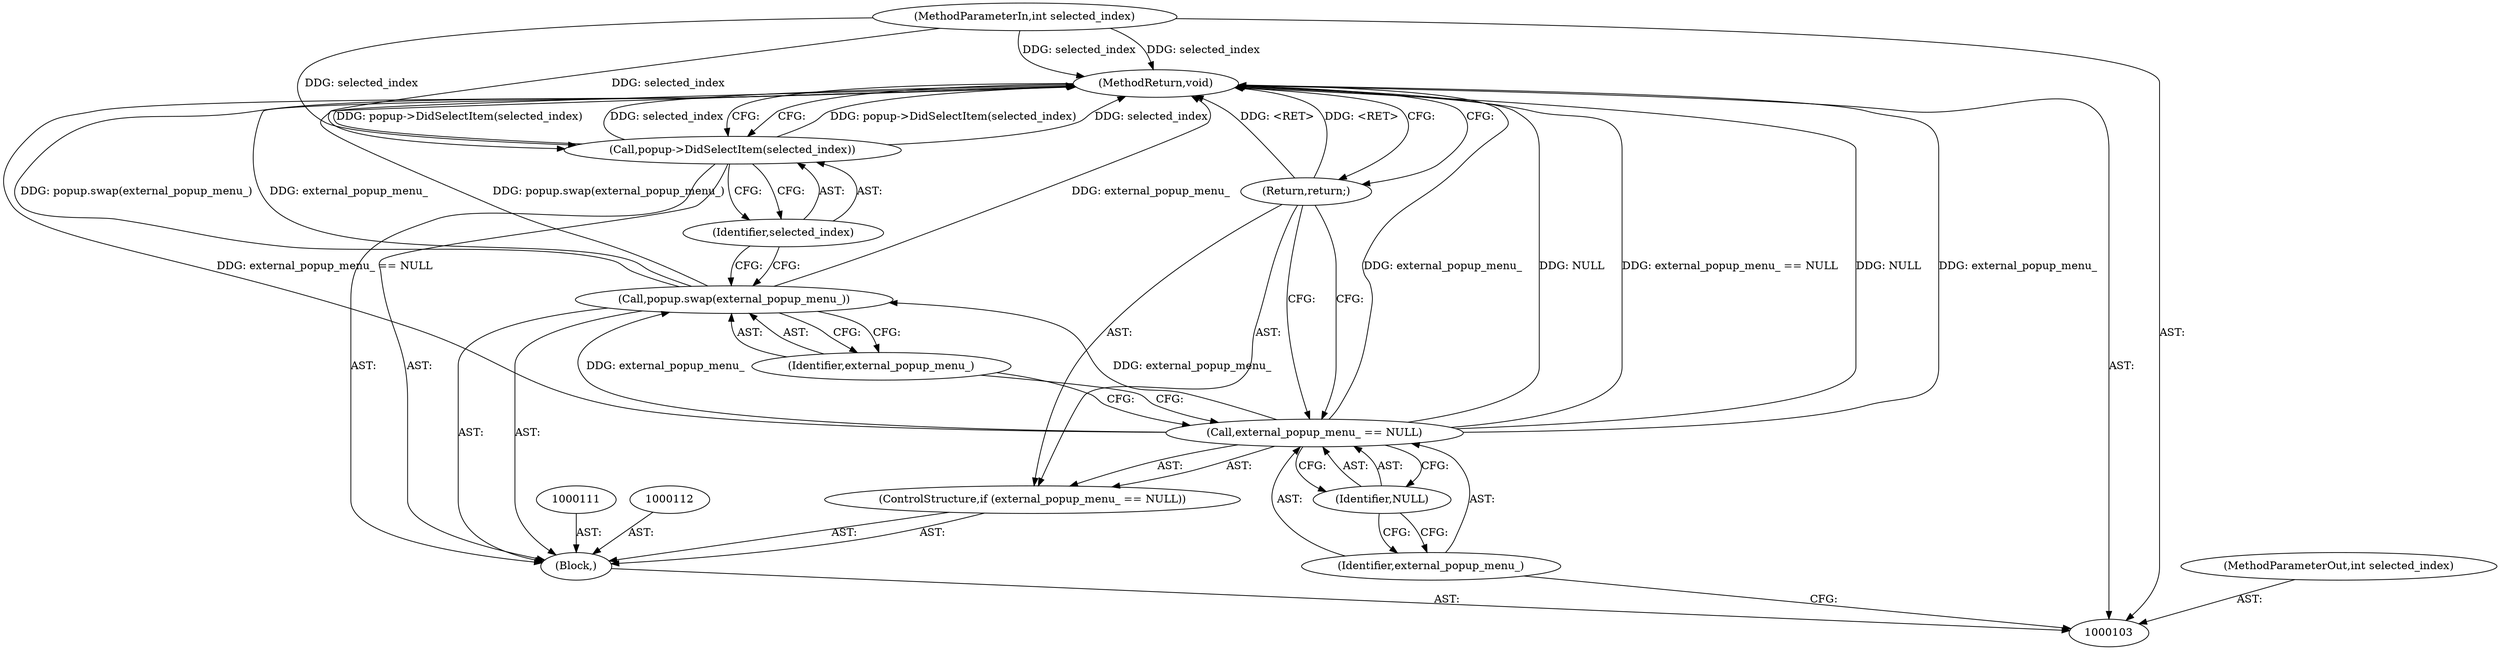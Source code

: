 digraph "0_Chrome_5405341d5cc268a0b2ff0678bd78ddda0892e7ea" {
"1000117" [label="(MethodReturn,void)"];
"1000104" [label="(MethodParameterIn,int selected_index)"];
"1000137" [label="(MethodParameterOut,int selected_index)"];
"1000105" [label="(Block,)"];
"1000114" [label="(Identifier,external_popup_menu_)"];
"1000113" [label="(Call,popup.swap(external_popup_menu_))"];
"1000115" [label="(Call,popup->DidSelectItem(selected_index))"];
"1000116" [label="(Identifier,selected_index)"];
"1000106" [label="(ControlStructure,if (external_popup_menu_ == NULL))"];
"1000109" [label="(Identifier,NULL)"];
"1000107" [label="(Call,external_popup_menu_ == NULL)"];
"1000108" [label="(Identifier,external_popup_menu_)"];
"1000110" [label="(Return,return;)"];
"1000117" -> "1000103"  [label="AST: "];
"1000117" -> "1000110"  [label="CFG: "];
"1000117" -> "1000115"  [label="CFG: "];
"1000110" -> "1000117"  [label="DDG: <RET>"];
"1000107" -> "1000117"  [label="DDG: external_popup_menu_"];
"1000107" -> "1000117"  [label="DDG: external_popup_menu_ == NULL"];
"1000107" -> "1000117"  [label="DDG: NULL"];
"1000104" -> "1000117"  [label="DDG: selected_index"];
"1000113" -> "1000117"  [label="DDG: external_popup_menu_"];
"1000113" -> "1000117"  [label="DDG: popup.swap(external_popup_menu_)"];
"1000115" -> "1000117"  [label="DDG: popup->DidSelectItem(selected_index)"];
"1000115" -> "1000117"  [label="DDG: selected_index"];
"1000104" -> "1000103"  [label="AST: "];
"1000104" -> "1000117"  [label="DDG: selected_index"];
"1000104" -> "1000115"  [label="DDG: selected_index"];
"1000137" -> "1000103"  [label="AST: "];
"1000105" -> "1000103"  [label="AST: "];
"1000106" -> "1000105"  [label="AST: "];
"1000111" -> "1000105"  [label="AST: "];
"1000112" -> "1000105"  [label="AST: "];
"1000113" -> "1000105"  [label="AST: "];
"1000115" -> "1000105"  [label="AST: "];
"1000114" -> "1000113"  [label="AST: "];
"1000114" -> "1000107"  [label="CFG: "];
"1000113" -> "1000114"  [label="CFG: "];
"1000113" -> "1000105"  [label="AST: "];
"1000113" -> "1000114"  [label="CFG: "];
"1000114" -> "1000113"  [label="AST: "];
"1000116" -> "1000113"  [label="CFG: "];
"1000113" -> "1000117"  [label="DDG: external_popup_menu_"];
"1000113" -> "1000117"  [label="DDG: popup.swap(external_popup_menu_)"];
"1000107" -> "1000113"  [label="DDG: external_popup_menu_"];
"1000115" -> "1000105"  [label="AST: "];
"1000115" -> "1000116"  [label="CFG: "];
"1000116" -> "1000115"  [label="AST: "];
"1000117" -> "1000115"  [label="CFG: "];
"1000115" -> "1000117"  [label="DDG: popup->DidSelectItem(selected_index)"];
"1000115" -> "1000117"  [label="DDG: selected_index"];
"1000104" -> "1000115"  [label="DDG: selected_index"];
"1000116" -> "1000115"  [label="AST: "];
"1000116" -> "1000113"  [label="CFG: "];
"1000115" -> "1000116"  [label="CFG: "];
"1000106" -> "1000105"  [label="AST: "];
"1000107" -> "1000106"  [label="AST: "];
"1000110" -> "1000106"  [label="AST: "];
"1000109" -> "1000107"  [label="AST: "];
"1000109" -> "1000108"  [label="CFG: "];
"1000107" -> "1000109"  [label="CFG: "];
"1000107" -> "1000106"  [label="AST: "];
"1000107" -> "1000109"  [label="CFG: "];
"1000108" -> "1000107"  [label="AST: "];
"1000109" -> "1000107"  [label="AST: "];
"1000110" -> "1000107"  [label="CFG: "];
"1000114" -> "1000107"  [label="CFG: "];
"1000107" -> "1000117"  [label="DDG: external_popup_menu_"];
"1000107" -> "1000117"  [label="DDG: external_popup_menu_ == NULL"];
"1000107" -> "1000117"  [label="DDG: NULL"];
"1000107" -> "1000113"  [label="DDG: external_popup_menu_"];
"1000108" -> "1000107"  [label="AST: "];
"1000108" -> "1000103"  [label="CFG: "];
"1000109" -> "1000108"  [label="CFG: "];
"1000110" -> "1000106"  [label="AST: "];
"1000110" -> "1000107"  [label="CFG: "];
"1000117" -> "1000110"  [label="CFG: "];
"1000110" -> "1000117"  [label="DDG: <RET>"];
}

